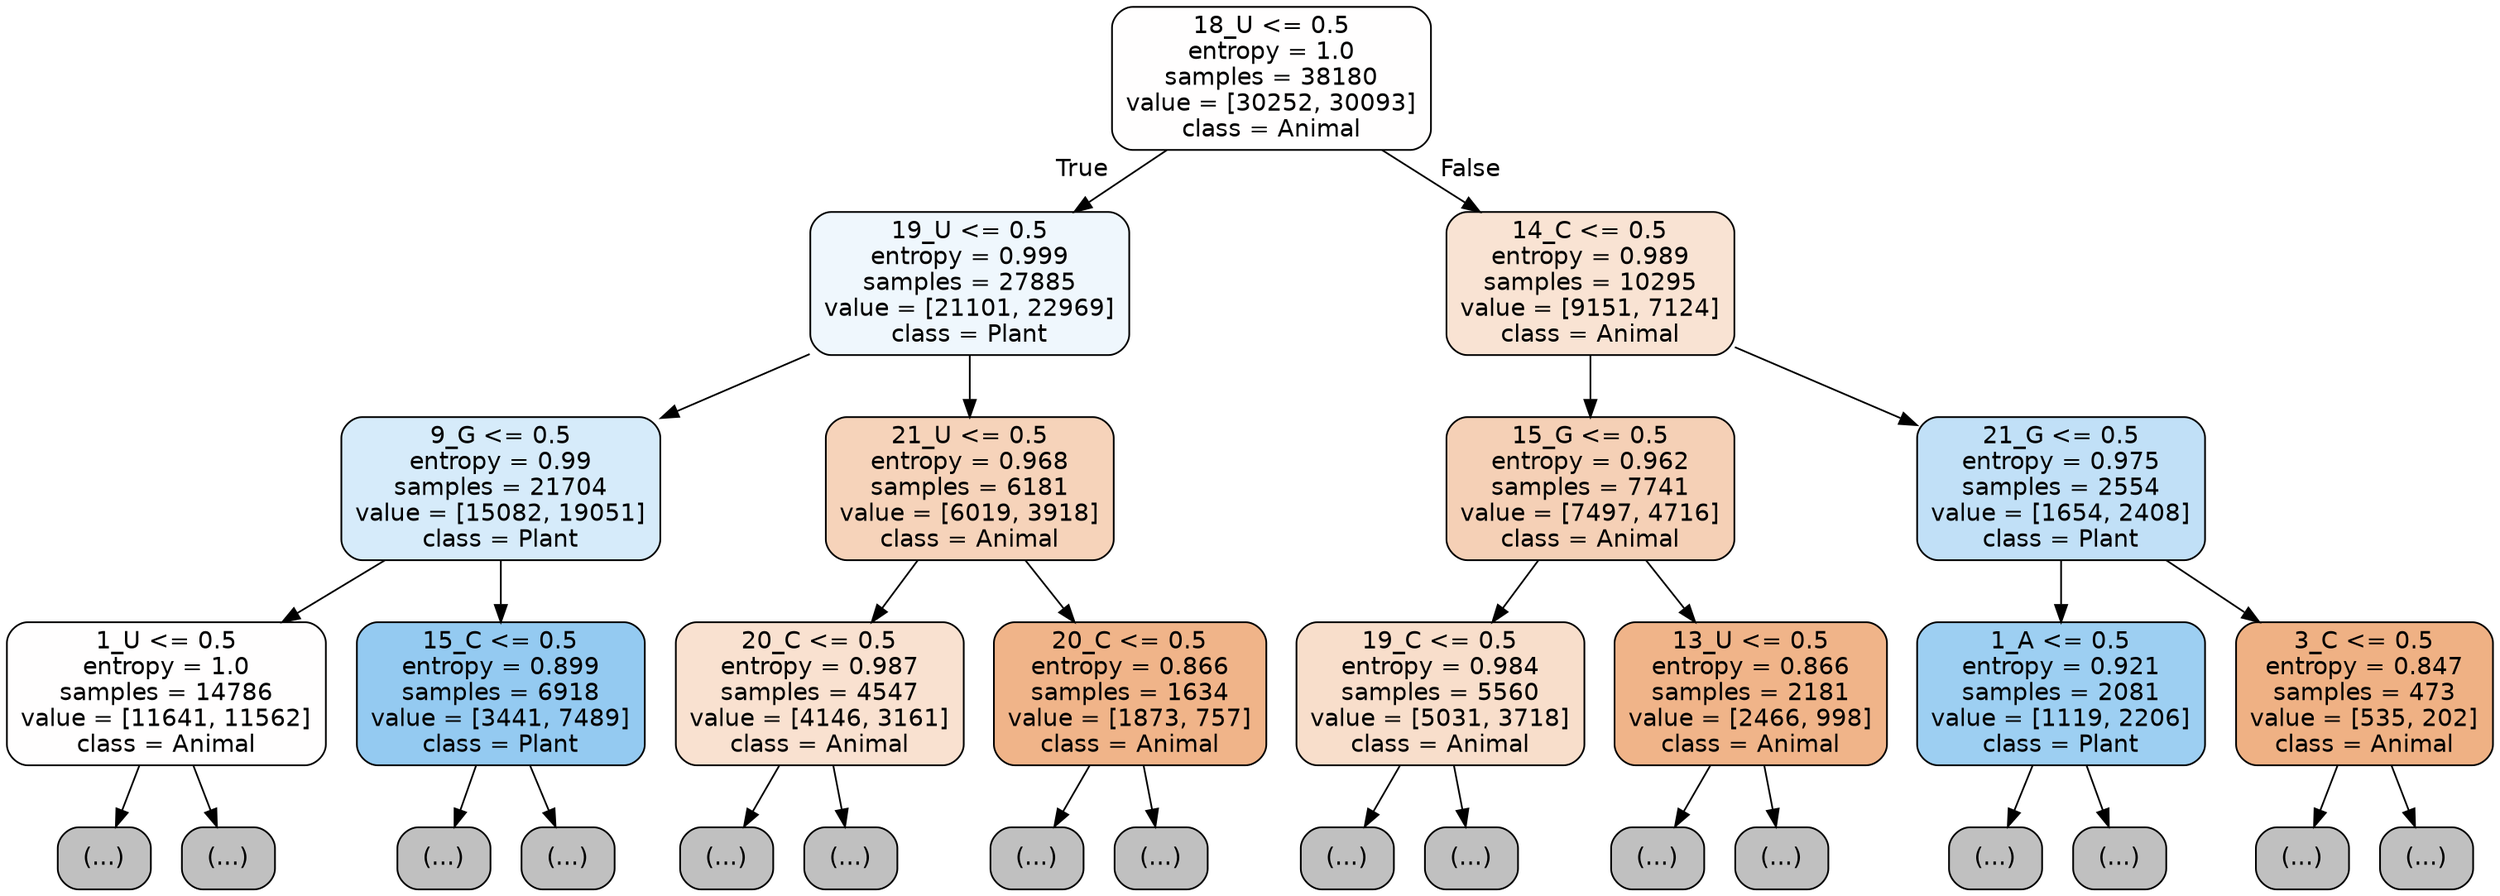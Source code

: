 digraph Tree {
node [shape=box, style="filled, rounded", color="black", fontname="helvetica"] ;
edge [fontname="helvetica"] ;
0 [label="18_U <= 0.5\nentropy = 1.0\nsamples = 38180\nvalue = [30252, 30093]\nclass = Animal", fillcolor="#fffefe"] ;
1 [label="19_U <= 0.5\nentropy = 0.999\nsamples = 27885\nvalue = [21101, 22969]\nclass = Plant", fillcolor="#eff7fd"] ;
0 -> 1 [labeldistance=2.5, labelangle=45, headlabel="True"] ;
2 [label="9_G <= 0.5\nentropy = 0.99\nsamples = 21704\nvalue = [15082, 19051]\nclass = Plant", fillcolor="#d6ebfa"] ;
1 -> 2 ;
3 [label="1_U <= 0.5\nentropy = 1.0\nsamples = 14786\nvalue = [11641, 11562]\nclass = Animal", fillcolor="#fffefe"] ;
2 -> 3 ;
4 [label="(...)", fillcolor="#C0C0C0"] ;
3 -> 4 ;
3877 [label="(...)", fillcolor="#C0C0C0"] ;
3 -> 3877 ;
6936 [label="15_C <= 0.5\nentropy = 0.899\nsamples = 6918\nvalue = [3441, 7489]\nclass = Plant", fillcolor="#94caf1"] ;
2 -> 6936 ;
6937 [label="(...)", fillcolor="#C0C0C0"] ;
6936 -> 6937 ;
8958 [label="(...)", fillcolor="#C0C0C0"] ;
6936 -> 8958 ;
9395 [label="21_U <= 0.5\nentropy = 0.968\nsamples = 6181\nvalue = [6019, 3918]\nclass = Animal", fillcolor="#f6d3ba"] ;
1 -> 9395 ;
9396 [label="20_C <= 0.5\nentropy = 0.987\nsamples = 4547\nvalue = [4146, 3161]\nclass = Animal", fillcolor="#f9e1d0"] ;
9395 -> 9396 ;
9397 [label="(...)", fillcolor="#C0C0C0"] ;
9396 -> 9397 ;
11276 [label="(...)", fillcolor="#C0C0C0"] ;
9396 -> 11276 ;
11903 [label="20_C <= 0.5\nentropy = 0.866\nsamples = 1634\nvalue = [1873, 757]\nclass = Animal", fillcolor="#f0b489"] ;
9395 -> 11903 ;
11904 [label="(...)", fillcolor="#C0C0C0"] ;
11903 -> 11904 ;
12405 [label="(...)", fillcolor="#C0C0C0"] ;
11903 -> 12405 ;
12616 [label="14_C <= 0.5\nentropy = 0.989\nsamples = 10295\nvalue = [9151, 7124]\nclass = Animal", fillcolor="#f9e3d3"] ;
0 -> 12616 [labeldistance=2.5, labelangle=-45, headlabel="False"] ;
12617 [label="15_G <= 0.5\nentropy = 0.962\nsamples = 7741\nvalue = [7497, 4716]\nclass = Animal", fillcolor="#f5d0b6"] ;
12616 -> 12617 ;
12618 [label="19_C <= 0.5\nentropy = 0.984\nsamples = 5560\nvalue = [5031, 3718]\nclass = Animal", fillcolor="#f8decb"] ;
12617 -> 12618 ;
12619 [label="(...)", fillcolor="#C0C0C0"] ;
12618 -> 12619 ;
14550 [label="(...)", fillcolor="#C0C0C0"] ;
12618 -> 14550 ;
15193 [label="13_U <= 0.5\nentropy = 0.866\nsamples = 2181\nvalue = [2466, 998]\nclass = Animal", fillcolor="#f0b489"] ;
12617 -> 15193 ;
15194 [label="(...)", fillcolor="#C0C0C0"] ;
15193 -> 15194 ;
15887 [label="(...)", fillcolor="#C0C0C0"] ;
15193 -> 15887 ;
16280 [label="21_G <= 0.5\nentropy = 0.975\nsamples = 2554\nvalue = [1654, 2408]\nclass = Plant", fillcolor="#c1e0f7"] ;
12616 -> 16280 ;
16281 [label="1_A <= 0.5\nentropy = 0.921\nsamples = 2081\nvalue = [1119, 2206]\nclass = Plant", fillcolor="#9dcff2"] ;
16280 -> 16281 ;
16282 [label="(...)", fillcolor="#C0C0C0"] ;
16281 -> 16282 ;
16877 [label="(...)", fillcolor="#C0C0C0"] ;
16281 -> 16877 ;
17048 [label="3_C <= 0.5\nentropy = 0.847\nsamples = 473\nvalue = [535, 202]\nclass = Animal", fillcolor="#efb184"] ;
16280 -> 17048 ;
17049 [label="(...)", fillcolor="#C0C0C0"] ;
17048 -> 17049 ;
17188 [label="(...)", fillcolor="#C0C0C0"] ;
17048 -> 17188 ;
}